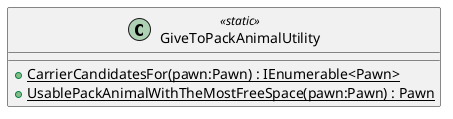 @startuml
class GiveToPackAnimalUtility <<static>> {
    + {static} CarrierCandidatesFor(pawn:Pawn) : IEnumerable<Pawn>
    + {static} UsablePackAnimalWithTheMostFreeSpace(pawn:Pawn) : Pawn
}
@enduml
